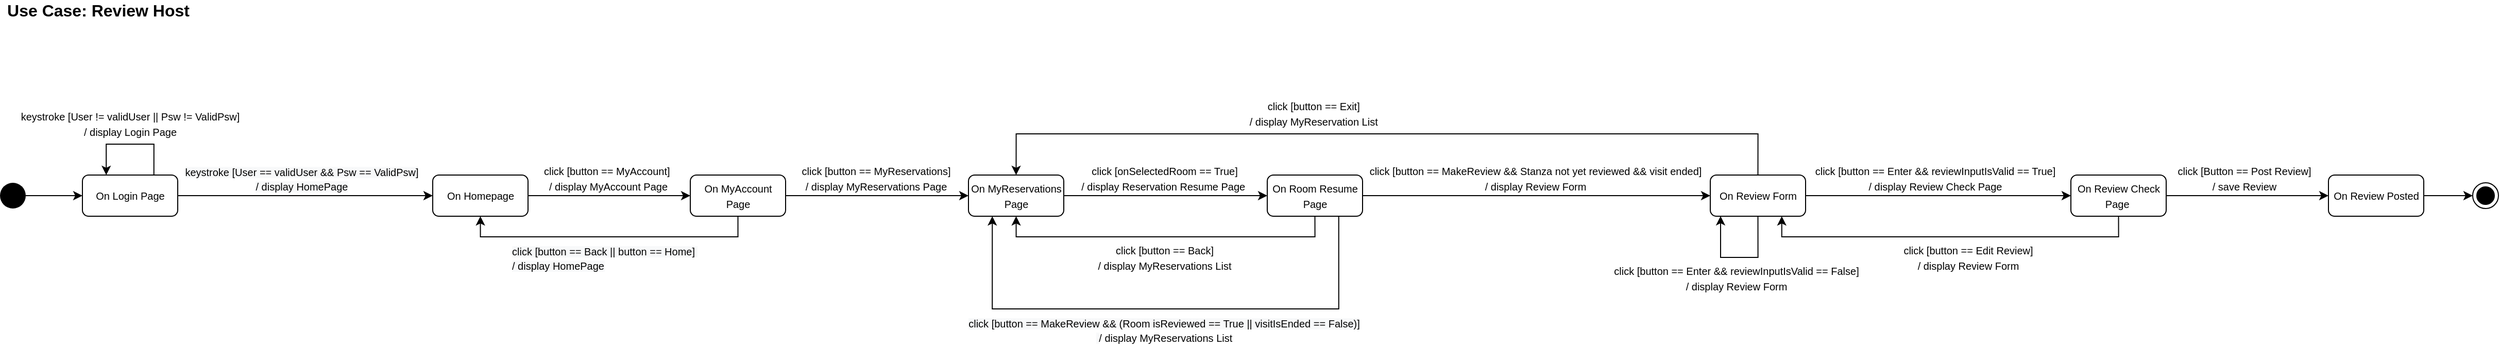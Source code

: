 <mxfile version="14.0.3" type="github">
  <diagram id="xbRaA5l_0iceEt46TK0b" name="Page-1">
    <mxGraphModel dx="677" dy="363" grid="1" gridSize="10" guides="1" tooltips="1" connect="1" arrows="1" fold="1" page="1" pageScale="1" pageWidth="1169" pageHeight="827" math="0" shadow="0">
      <root>
        <mxCell id="0" />
        <mxCell id="1" parent="0" />
        <mxCell id="gDaYZ-myov2PqWbHqzSd-16" style="edgeStyle=orthogonalEdgeStyle;rounded=0;orthogonalLoop=1;jettySize=auto;html=1;" parent="1" source="gDaYZ-myov2PqWbHqzSd-1" target="gDaYZ-myov2PqWbHqzSd-6" edge="1">
          <mxGeometry relative="1" as="geometry" />
        </mxCell>
        <mxCell id="gDaYZ-myov2PqWbHqzSd-1" value="" style="ellipse;fillColor=#000000;strokeColor=none;" parent="1" vertex="1">
          <mxGeometry x="60" y="267.5" width="25" height="25" as="geometry" />
        </mxCell>
        <mxCell id="gDaYZ-myov2PqWbHqzSd-2" value="" style="ellipse;html=1;shape=endState;fillColor=#000000;strokeColor=#000000;" parent="1" vertex="1">
          <mxGeometry x="2460" y="267.5" width="25" height="25" as="geometry" />
        </mxCell>
        <mxCell id="gDaYZ-myov2PqWbHqzSd-19" style="edgeStyle=orthogonalEdgeStyle;rounded=0;orthogonalLoop=1;jettySize=auto;html=1;exitX=1;exitY=0.5;exitDx=0;exitDy=0;" parent="1" source="gDaYZ-myov2PqWbHqzSd-6" target="gDaYZ-myov2PqWbHqzSd-7" edge="1">
          <mxGeometry relative="1" as="geometry" />
        </mxCell>
        <mxCell id="gDaYZ-myov2PqWbHqzSd-6" value="&lt;span style=&quot;font-size: 10px&quot;&gt;On Login Page&lt;/span&gt;" style="rounded=1;whiteSpace=wrap;html=1;strokeWidth=1;" parent="1" vertex="1">
          <mxGeometry x="140" y="260" width="92.5" height="40" as="geometry" />
        </mxCell>
        <mxCell id="gDaYZ-myov2PqWbHqzSd-25" style="edgeStyle=orthogonalEdgeStyle;rounded=0;orthogonalLoop=1;jettySize=auto;html=1;exitX=1;exitY=0.5;exitDx=0;exitDy=0;entryX=0;entryY=0.5;entryDx=0;entryDy=0;" parent="1" source="gDaYZ-myov2PqWbHqzSd-7" target="gDaYZ-myov2PqWbHqzSd-8" edge="1">
          <mxGeometry relative="1" as="geometry" />
        </mxCell>
        <mxCell id="gDaYZ-myov2PqWbHqzSd-7" value="&lt;span style=&quot;font-size: 10px&quot;&gt;On Homepage&lt;/span&gt;" style="rounded=1;whiteSpace=wrap;html=1;strokeWidth=1;" parent="1" vertex="1">
          <mxGeometry x="480" y="260" width="92.5" height="40" as="geometry" />
        </mxCell>
        <mxCell id="gDaYZ-myov2PqWbHqzSd-27" style="edgeStyle=orthogonalEdgeStyle;rounded=0;orthogonalLoop=1;jettySize=auto;html=1;entryX=0;entryY=0.5;entryDx=0;entryDy=0;" parent="1" source="gDaYZ-myov2PqWbHqzSd-8" target="gDaYZ-myov2PqWbHqzSd-10" edge="1">
          <mxGeometry relative="1" as="geometry" />
        </mxCell>
        <mxCell id="I9y6EOZjCP_UA--8hyjQ-1" style="edgeStyle=orthogonalEdgeStyle;rounded=0;orthogonalLoop=1;jettySize=auto;html=1;entryX=0.5;entryY=1;entryDx=0;entryDy=0;" edge="1" parent="1" source="gDaYZ-myov2PqWbHqzSd-8" target="gDaYZ-myov2PqWbHqzSd-7">
          <mxGeometry relative="1" as="geometry">
            <Array as="points">
              <mxPoint x="776" y="320" />
              <mxPoint x="526" y="320" />
            </Array>
          </mxGeometry>
        </mxCell>
        <mxCell id="gDaYZ-myov2PqWbHqzSd-8" value="&lt;span style=&quot;font-size: 10px&quot;&gt;On MyAccount Page&lt;/span&gt;" style="rounded=1;whiteSpace=wrap;html=1;strokeWidth=1;" parent="1" vertex="1">
          <mxGeometry x="730" y="260" width="92.5" height="40" as="geometry" />
        </mxCell>
        <mxCell id="gDaYZ-myov2PqWbHqzSd-29" style="edgeStyle=orthogonalEdgeStyle;rounded=0;orthogonalLoop=1;jettySize=auto;html=1;entryX=0;entryY=0.5;entryDx=0;entryDy=0;" parent="1" source="gDaYZ-myov2PqWbHqzSd-10" target="gDaYZ-myov2PqWbHqzSd-12" edge="1">
          <mxGeometry relative="1" as="geometry" />
        </mxCell>
        <mxCell id="gDaYZ-myov2PqWbHqzSd-10" value="&lt;span style=&quot;font-size: 10px&quot;&gt;On MyReservations Page&lt;/span&gt;" style="rounded=1;whiteSpace=wrap;html=1;strokeWidth=1;" parent="1" vertex="1">
          <mxGeometry x="1000" y="260" width="92.5" height="40" as="geometry" />
        </mxCell>
        <mxCell id="gDaYZ-myov2PqWbHqzSd-31" style="edgeStyle=orthogonalEdgeStyle;rounded=0;orthogonalLoop=1;jettySize=auto;html=1;" parent="1" source="gDaYZ-myov2PqWbHqzSd-12" target="gDaYZ-myov2PqWbHqzSd-14" edge="1">
          <mxGeometry relative="1" as="geometry" />
        </mxCell>
        <mxCell id="gDaYZ-myov2PqWbHqzSd-43" style="edgeStyle=orthogonalEdgeStyle;rounded=0;orthogonalLoop=1;jettySize=auto;html=1;exitX=0.5;exitY=1;exitDx=0;exitDy=0;entryX=0.5;entryY=1;entryDx=0;entryDy=0;" parent="1" source="gDaYZ-myov2PqWbHqzSd-12" target="gDaYZ-myov2PqWbHqzSd-10" edge="1">
          <mxGeometry relative="1" as="geometry" />
        </mxCell>
        <mxCell id="I9y6EOZjCP_UA--8hyjQ-4" style="edgeStyle=orthogonalEdgeStyle;rounded=0;orthogonalLoop=1;jettySize=auto;html=1;exitX=0.75;exitY=1;exitDx=0;exitDy=0;entryX=0.25;entryY=1;entryDx=0;entryDy=0;" edge="1" parent="1" source="gDaYZ-myov2PqWbHqzSd-12" target="gDaYZ-myov2PqWbHqzSd-10">
          <mxGeometry relative="1" as="geometry">
            <Array as="points">
              <mxPoint x="1359" y="390" />
              <mxPoint x="1023" y="390" />
            </Array>
          </mxGeometry>
        </mxCell>
        <mxCell id="gDaYZ-myov2PqWbHqzSd-12" value="&lt;span style=&quot;font-size: 10px&quot;&gt;On Room Resume Page&lt;/span&gt;" style="rounded=1;whiteSpace=wrap;html=1;strokeWidth=1;" parent="1" vertex="1">
          <mxGeometry x="1290" y="260" width="92.5" height="40" as="geometry" />
        </mxCell>
        <mxCell id="gDaYZ-myov2PqWbHqzSd-34" style="edgeStyle=orthogonalEdgeStyle;rounded=0;orthogonalLoop=1;jettySize=auto;html=1;entryX=0;entryY=0.5;entryDx=0;entryDy=0;" parent="1" source="gDaYZ-myov2PqWbHqzSd-14" target="gDaYZ-myov2PqWbHqzSd-15" edge="1">
          <mxGeometry relative="1" as="geometry" />
        </mxCell>
        <mxCell id="gDaYZ-myov2PqWbHqzSd-45" style="edgeStyle=orthogonalEdgeStyle;rounded=0;orthogonalLoop=1;jettySize=auto;html=1;entryX=0.5;entryY=0;entryDx=0;entryDy=0;exitX=0.5;exitY=0;exitDx=0;exitDy=0;" parent="1" source="gDaYZ-myov2PqWbHqzSd-14" target="gDaYZ-myov2PqWbHqzSd-10" edge="1">
          <mxGeometry relative="1" as="geometry">
            <Array as="points">
              <mxPoint x="1766" y="220" />
              <mxPoint x="1046" y="220" />
            </Array>
          </mxGeometry>
        </mxCell>
        <mxCell id="gDaYZ-myov2PqWbHqzSd-14" value="&lt;span style=&quot;font-size: 10px&quot;&gt;On Review Form&lt;/span&gt;" style="rounded=1;whiteSpace=wrap;html=1;strokeWidth=1;" parent="1" vertex="1">
          <mxGeometry x="1720" y="260" width="92.5" height="40" as="geometry" />
        </mxCell>
        <mxCell id="gDaYZ-myov2PqWbHqzSd-35" style="edgeStyle=orthogonalEdgeStyle;rounded=0;orthogonalLoop=1;jettySize=auto;html=1;entryX=0.75;entryY=1;entryDx=0;entryDy=0;exitX=0.5;exitY=1;exitDx=0;exitDy=0;" parent="1" source="gDaYZ-myov2PqWbHqzSd-15" target="gDaYZ-myov2PqWbHqzSd-14" edge="1">
          <mxGeometry relative="1" as="geometry">
            <Array as="points">
              <mxPoint x="2025" y="320" />
              <mxPoint x="1789" y="320" />
              <mxPoint x="1789" y="300" />
            </Array>
          </mxGeometry>
        </mxCell>
        <mxCell id="gDaYZ-myov2PqWbHqzSd-39" style="edgeStyle=orthogonalEdgeStyle;rounded=0;orthogonalLoop=1;jettySize=auto;html=1;entryX=0;entryY=0.5;entryDx=0;entryDy=0;" parent="1" source="gDaYZ-myov2PqWbHqzSd-15" target="I9y6EOZjCP_UA--8hyjQ-10" edge="1">
          <mxGeometry relative="1" as="geometry">
            <mxPoint x="2381" y="280" as="targetPoint" />
          </mxGeometry>
        </mxCell>
        <mxCell id="gDaYZ-myov2PqWbHqzSd-15" value="&lt;span style=&quot;font-size: 10px&quot;&gt;On Review Check Page&amp;nbsp;&lt;/span&gt;" style="rounded=1;whiteSpace=wrap;html=1;strokeWidth=1;" parent="1" vertex="1">
          <mxGeometry x="2070" y="260" width="92.5" height="40" as="geometry" />
        </mxCell>
        <mxCell id="gDaYZ-myov2PqWbHqzSd-18" value="&lt;font style=&quot;font-size: 10px&quot;&gt;keystroke [User != validUser || Psw != ValidPsw]&lt;br&gt;/ display Login Page&lt;/font&gt;" style="text;html=1;align=center;verticalAlign=middle;resizable=0;points=[];autosize=1;" parent="1" vertex="1">
          <mxGeometry x="71.25" y="190" width="230" height="40" as="geometry" />
        </mxCell>
        <mxCell id="gDaYZ-myov2PqWbHqzSd-20" value="&lt;font style=&quot;font-size: 10px&quot;&gt;&lt;span style=&quot;color: rgb(0 , 0 , 0) ; font-family: &amp;#34;helvetica&amp;#34; ; font-style: normal ; font-weight: 400 ; letter-spacing: normal ; text-indent: 0px ; text-transform: none ; word-spacing: 0px ; background-color: rgb(248 , 249 , 250) ; display: inline ; float: none&quot;&gt;keystroke [User == validUser &amp;amp;&amp;amp; Psw == ValidPsw]&lt;/span&gt;&lt;br style=&quot;color: rgb(0 , 0 , 0) ; font-family: &amp;#34;helvetica&amp;#34; ; font-style: normal ; font-weight: 400 ; letter-spacing: normal ; text-indent: 0px ; text-transform: none ; word-spacing: 0px ; background-color: rgb(248 , 249 , 250)&quot;&gt;&lt;span style=&quot;color: rgb(0 , 0 , 0) ; font-family: &amp;#34;helvetica&amp;#34; ; font-style: normal ; font-weight: 400 ; letter-spacing: normal ; text-indent: 0px ; text-transform: none ; word-spacing: 0px ; background-color: rgb(248 , 249 , 250) ; display: inline ; float: none&quot;&gt;/ display HomePage&lt;/span&gt;&lt;/font&gt;" style="text;whiteSpace=wrap;html=1;align=center;" parent="1" vertex="1">
          <mxGeometry x="232.5" y="242.5" width="240" height="50" as="geometry" />
        </mxCell>
        <mxCell id="gDaYZ-myov2PqWbHqzSd-22" style="edgeStyle=orthogonalEdgeStyle;rounded=0;orthogonalLoop=1;jettySize=auto;html=1;exitX=0.75;exitY=0;exitDx=0;exitDy=0;entryX=0.25;entryY=0;entryDx=0;entryDy=0;" parent="1" source="gDaYZ-myov2PqWbHqzSd-6" target="gDaYZ-myov2PqWbHqzSd-6" edge="1">
          <mxGeometry relative="1" as="geometry">
            <Array as="points">
              <mxPoint x="209" y="230" />
              <mxPoint x="163" y="230" />
            </Array>
          </mxGeometry>
        </mxCell>
        <mxCell id="gDaYZ-myov2PqWbHqzSd-26" value="&lt;font style=&quot;font-size: 10px&quot;&gt;click [button == MyAccount]&amp;nbsp;&lt;br&gt;/ display MyAccount Page&lt;br&gt;&lt;/font&gt;" style="text;html=1;align=center;verticalAlign=middle;resizable=0;points=[];autosize=1;" parent="1" vertex="1">
          <mxGeometry x="580" y="242.5" width="140" height="40" as="geometry" />
        </mxCell>
        <mxCell id="gDaYZ-myov2PqWbHqzSd-28" value="&lt;font style=&quot;font-size: 10px&quot;&gt;click [button == MyReservations]&lt;br&gt;/ display MyReservations Page&lt;br&gt;&lt;/font&gt;" style="text;html=1;align=center;verticalAlign=middle;resizable=0;points=[];autosize=1;" parent="1" vertex="1">
          <mxGeometry x="830" y="242.5" width="160" height="40" as="geometry" />
        </mxCell>
        <mxCell id="gDaYZ-myov2PqWbHqzSd-30" value="&lt;font size=&quot;1&quot;&gt;click [onSelectedRoom == True]&lt;br&gt;/ display Reservation Resume Page&amp;nbsp;&lt;/font&gt;" style="text;html=1;align=center;verticalAlign=middle;resizable=0;points=[];autosize=1;" parent="1" vertex="1">
          <mxGeometry x="1100" y="242.5" width="180" height="40" as="geometry" />
        </mxCell>
        <mxCell id="gDaYZ-myov2PqWbHqzSd-32" value="&lt;font style=&quot;font-size: 10px&quot;&gt;click [button == MakeReview &amp;amp;&amp;amp; Stanza not yet reviewed &amp;amp;&amp;amp; visit ended]&lt;br&gt;/ display Review Form&lt;br&gt;&lt;/font&gt;" style="text;html=1;align=center;verticalAlign=middle;resizable=0;points=[];autosize=1;" parent="1" vertex="1">
          <mxGeometry x="1380" y="242.5" width="340" height="40" as="geometry" />
        </mxCell>
        <mxCell id="gDaYZ-myov2PqWbHqzSd-36" value="&lt;font style=&quot;font-size: 10px&quot;&gt;click [button == Edit Review]&lt;br&gt;/ display Review Form&lt;br&gt;&lt;/font&gt;" style="text;html=1;align=center;verticalAlign=middle;resizable=0;points=[];autosize=1;" parent="1" vertex="1">
          <mxGeometry x="1900" y="320" width="140" height="40" as="geometry" />
        </mxCell>
        <mxCell id="gDaYZ-myov2PqWbHqzSd-40" value="&lt;font size=&quot;1&quot;&gt;click [Button == Post Review]&lt;br&gt;/ save Review&lt;br&gt;&lt;/font&gt;" style="text;html=1;align=center;verticalAlign=middle;resizable=0;points=[];autosize=1;" parent="1" vertex="1">
          <mxGeometry x="2162.5" y="242.5" width="150" height="40" as="geometry" />
        </mxCell>
        <mxCell id="gDaYZ-myov2PqWbHqzSd-41" value="&lt;font size=&quot;1&quot;&gt;click [button == Enter &amp;amp;&amp;amp;&amp;nbsp;&lt;/font&gt;&lt;span style=&quot;font-size: x-small&quot;&gt;reviewInputIsValid == True&lt;/span&gt;&lt;font size=&quot;1&quot;&gt;]&lt;br&gt;/ display Review Check Page&lt;br&gt;&lt;/font&gt;" style="text;html=1;align=center;verticalAlign=middle;resizable=0;points=[];autosize=1;" parent="1" vertex="1">
          <mxGeometry x="1812.5" y="242.5" width="250" height="40" as="geometry" />
        </mxCell>
        <mxCell id="gDaYZ-myov2PqWbHqzSd-44" value="&lt;font style=&quot;font-size: 10px&quot;&gt;click [button == Back]&lt;br&gt;/ display MyReservations List&lt;br&gt;&lt;/font&gt;" style="text;html=1;align=center;verticalAlign=middle;resizable=0;points=[];autosize=1;" parent="1" vertex="1">
          <mxGeometry x="1115" y="320" width="150" height="40" as="geometry" />
        </mxCell>
        <mxCell id="gDaYZ-myov2PqWbHqzSd-46" value="&lt;font size=&quot;1&quot;&gt;click [button == Exit]&amp;nbsp;&lt;br&gt;/ display MyReservation List&amp;nbsp;&lt;br&gt;&lt;/font&gt;" style="text;html=1;align=center;verticalAlign=middle;resizable=0;points=[];autosize=1;" parent="1" vertex="1">
          <mxGeometry x="1266.25" y="180" width="140" height="40" as="geometry" />
        </mxCell>
        <mxCell id="gDaYZ-myov2PqWbHqzSd-47" value="&lt;font style=&quot;font-size: 16px&quot;&gt;&lt;b&gt;Use Case: Review Host&lt;/b&gt;&lt;/font&gt;" style="text;html=1;align=center;verticalAlign=middle;resizable=0;points=[];autosize=1;" parent="1" vertex="1">
          <mxGeometry x="60" y="90" width="190" height="20" as="geometry" />
        </mxCell>
        <mxCell id="I9y6EOZjCP_UA--8hyjQ-3" value="&lt;span style=&quot;color: rgb(0 , 0 , 0) ; font-family: &amp;#34;helvetica&amp;#34; ; font-size: 10px ; font-style: normal ; font-weight: 400 ; letter-spacing: normal ; text-align: center ; text-indent: 0px ; text-transform: none ; word-spacing: 0px ; background-color: rgb(248 , 249 , 250) ; display: inline ; float: none&quot;&gt;click [button == Back || button == Home]&amp;nbsp;&lt;/span&gt;&lt;br style=&quot;color: rgb(0 , 0 , 0) ; font-family: &amp;#34;helvetica&amp;#34; ; font-size: 10px ; font-style: normal ; font-weight: 400 ; letter-spacing: normal ; text-align: center ; text-indent: 0px ; text-transform: none ; word-spacing: 0px ; background-color: rgb(248 , 249 , 250)&quot;&gt;&lt;span style=&quot;color: rgb(0 , 0 , 0) ; font-family: &amp;#34;helvetica&amp;#34; ; font-size: 10px ; font-style: normal ; font-weight: 400 ; letter-spacing: normal ; text-align: center ; text-indent: 0px ; text-transform: none ; word-spacing: 0px ; background-color: rgb(248 , 249 , 250) ; display: inline ; float: none&quot;&gt;/ display HomePage&lt;/span&gt;" style="text;whiteSpace=wrap;html=1;" vertex="1" parent="1">
          <mxGeometry x="555" y="320" width="190" height="50" as="geometry" />
        </mxCell>
        <mxCell id="I9y6EOZjCP_UA--8hyjQ-5" value="&lt;span style=&quot;color: rgb(0 , 0 , 0) ; font-family: &amp;#34;helvetica&amp;#34; ; font-size: 10px ; font-style: normal ; font-weight: 400 ; letter-spacing: normal ; text-indent: 0px ; text-transform: none ; word-spacing: 0px ; background-color: rgb(248 , 249 , 250) ; display: inline ; float: none&quot;&gt;click [button == MakeReview &amp;amp;&amp;amp; (Room isReviewed == True || visitIsEnded == False)]&lt;br&gt;&amp;nbsp;&lt;/span&gt;&lt;span style=&quot;font-size: 10px&quot;&gt;/ display MyReservations List&lt;/span&gt;" style="text;whiteSpace=wrap;html=1;align=center;" vertex="1" parent="1">
          <mxGeometry x="995" y="390" width="390" height="30" as="geometry" />
        </mxCell>
        <mxCell id="I9y6EOZjCP_UA--8hyjQ-6" style="edgeStyle=orthogonalEdgeStyle;rounded=0;orthogonalLoop=1;jettySize=auto;html=1;exitX=0.5;exitY=1;exitDx=0;exitDy=0;entryX=0.108;entryY=0.996;entryDx=0;entryDy=0;entryPerimeter=0;" edge="1" parent="1" source="gDaYZ-myov2PqWbHqzSd-14" target="gDaYZ-myov2PqWbHqzSd-14">
          <mxGeometry relative="1" as="geometry">
            <Array as="points">
              <mxPoint x="1766" y="340" />
              <mxPoint x="1730" y="340" />
            </Array>
          </mxGeometry>
        </mxCell>
        <mxCell id="I9y6EOZjCP_UA--8hyjQ-9" value="&lt;font size=&quot;1&quot;&gt;click [button == Enter &amp;amp;&amp;amp;&amp;nbsp;&lt;/font&gt;&lt;span style=&quot;font-size: x-small&quot;&gt;reviewInputIsValid == False&lt;/span&gt;&lt;font size=&quot;1&quot;&gt;]&lt;br&gt;/ display Review Form&lt;/font&gt;" style="text;html=1;align=center;verticalAlign=middle;resizable=0;points=[];autosize=1;" vertex="1" parent="1">
          <mxGeometry x="1620" y="340" width="250" height="40" as="geometry" />
        </mxCell>
        <mxCell id="I9y6EOZjCP_UA--8hyjQ-11" style="edgeStyle=orthogonalEdgeStyle;rounded=0;orthogonalLoop=1;jettySize=auto;html=1;entryX=0;entryY=0.5;entryDx=0;entryDy=0;" edge="1" parent="1" source="I9y6EOZjCP_UA--8hyjQ-10" target="gDaYZ-myov2PqWbHqzSd-2">
          <mxGeometry relative="1" as="geometry" />
        </mxCell>
        <mxCell id="I9y6EOZjCP_UA--8hyjQ-10" value="&lt;span style=&quot;font-size: 10px&quot;&gt;On Review Posted&lt;/span&gt;" style="rounded=1;whiteSpace=wrap;html=1;strokeWidth=1;" vertex="1" parent="1">
          <mxGeometry x="2320" y="260" width="92.5" height="40" as="geometry" />
        </mxCell>
      </root>
    </mxGraphModel>
  </diagram>
</mxfile>
